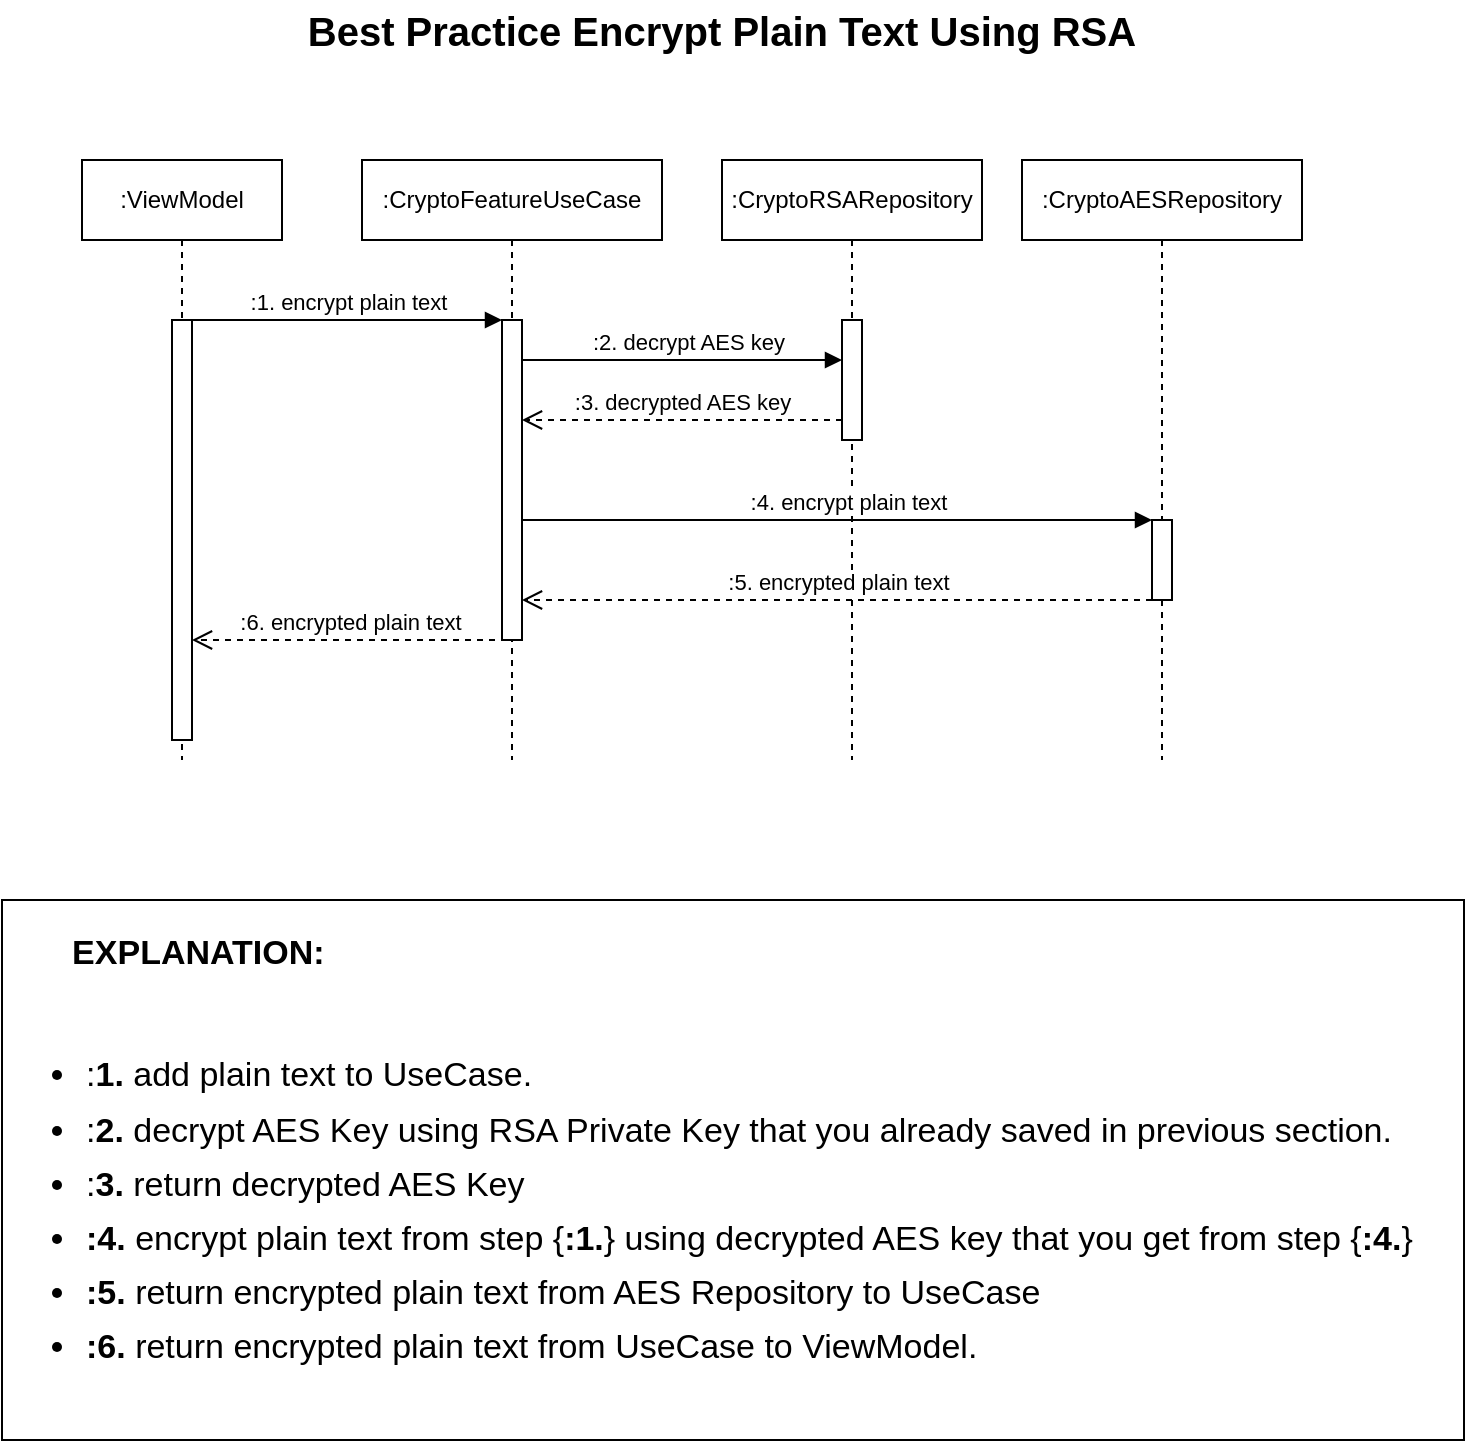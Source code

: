 <mxfile version="22.1.18" type="device">
  <diagram name="Page-1" id="2YBvvXClWsGukQMizWep">
    <mxGraphModel dx="1578" dy="1029" grid="1" gridSize="10" guides="1" tooltips="1" connect="1" arrows="1" fold="1" page="1" pageScale="1" pageWidth="850" pageHeight="1100" math="0" shadow="0">
      <root>
        <mxCell id="0" />
        <mxCell id="1" parent="0" />
        <mxCell id="zdvuHCyIY7IRIvCnZunm-2" value=":ViewModel" style="shape=umlLifeline;perimeter=lifelinePerimeter;whiteSpace=wrap;html=1;container=1;dropTarget=0;collapsible=0;recursiveResize=0;outlineConnect=0;portConstraint=eastwest;newEdgeStyle={&quot;curved&quot;:0,&quot;rounded&quot;:0};" vertex="1" parent="1">
          <mxGeometry x="100" y="130" width="100" height="300" as="geometry" />
        </mxCell>
        <mxCell id="zdvuHCyIY7IRIvCnZunm-3" value="" style="html=1;points=[[0,0,0,0,5],[0,1,0,0,-5],[1,0,0,0,5],[1,1,0,0,-5]];perimeter=orthogonalPerimeter;outlineConnect=0;targetShapes=umlLifeline;portConstraint=eastwest;newEdgeStyle={&quot;curved&quot;:0,&quot;rounded&quot;:0};" vertex="1" parent="zdvuHCyIY7IRIvCnZunm-2">
          <mxGeometry x="45" y="80" width="10" height="210" as="geometry" />
        </mxCell>
        <mxCell id="zdvuHCyIY7IRIvCnZunm-4" value=":CryptoFeatureUseCase" style="shape=umlLifeline;perimeter=lifelinePerimeter;whiteSpace=wrap;html=1;container=1;dropTarget=0;collapsible=0;recursiveResize=0;outlineConnect=0;portConstraint=eastwest;newEdgeStyle={&quot;curved&quot;:0,&quot;rounded&quot;:0};" vertex="1" parent="1">
          <mxGeometry x="240" y="130" width="150" height="300" as="geometry" />
        </mxCell>
        <mxCell id="zdvuHCyIY7IRIvCnZunm-6" value="" style="html=1;points=[[0,0,0,0,5],[0,1,0,0,-5],[1,0,0,0,5],[1,1,0,0,-5]];perimeter=orthogonalPerimeter;outlineConnect=0;targetShapes=umlLifeline;portConstraint=eastwest;newEdgeStyle={&quot;curved&quot;:0,&quot;rounded&quot;:0};" vertex="1" parent="zdvuHCyIY7IRIvCnZunm-4">
          <mxGeometry x="70" y="80" width="10" height="160" as="geometry" />
        </mxCell>
        <mxCell id="zdvuHCyIY7IRIvCnZunm-5" value=":CryptoRSARepository" style="shape=umlLifeline;perimeter=lifelinePerimeter;whiteSpace=wrap;html=1;container=1;dropTarget=0;collapsible=0;recursiveResize=0;outlineConnect=0;portConstraint=eastwest;newEdgeStyle={&quot;curved&quot;:0,&quot;rounded&quot;:0};" vertex="1" parent="1">
          <mxGeometry x="420" y="130" width="130" height="300" as="geometry" />
        </mxCell>
        <mxCell id="zdvuHCyIY7IRIvCnZunm-15" value="" style="html=1;points=[[0,0,0,0,5],[0,1,0,0,-5],[1,0,0,0,5],[1,1,0,0,-5]];perimeter=orthogonalPerimeter;outlineConnect=0;targetShapes=umlLifeline;portConstraint=eastwest;newEdgeStyle={&quot;curved&quot;:0,&quot;rounded&quot;:0};" vertex="1" parent="zdvuHCyIY7IRIvCnZunm-5">
          <mxGeometry x="60" y="80" width="10" height="60" as="geometry" />
        </mxCell>
        <mxCell id="zdvuHCyIY7IRIvCnZunm-13" value=":1. encrypt plain text" style="html=1;verticalAlign=bottom;endArrow=block;curved=0;rounded=0;" edge="1" parent="1">
          <mxGeometry width="80" relative="1" as="geometry">
            <mxPoint x="155" y="210" as="sourcePoint" />
            <mxPoint x="310" y="210" as="targetPoint" />
          </mxGeometry>
        </mxCell>
        <mxCell id="zdvuHCyIY7IRIvCnZunm-14" value=":2. decrypt AES key" style="html=1;verticalAlign=bottom;endArrow=block;curved=0;rounded=0;" edge="1" parent="1" target="zdvuHCyIY7IRIvCnZunm-15">
          <mxGeometry x="0.031" width="80" relative="1" as="geometry">
            <mxPoint x="320" y="230" as="sourcePoint" />
            <mxPoint x="475" y="230" as="targetPoint" />
            <mxPoint as="offset" />
          </mxGeometry>
        </mxCell>
        <mxCell id="zdvuHCyIY7IRIvCnZunm-16" value=":3. decrypted AES key" style="html=1;verticalAlign=bottom;endArrow=open;dashed=1;endSize=8;curved=0;rounded=0;" edge="1" parent="1" source="zdvuHCyIY7IRIvCnZunm-15">
          <mxGeometry relative="1" as="geometry">
            <mxPoint x="475" y="260" as="sourcePoint" />
            <mxPoint x="320" y="260" as="targetPoint" />
          </mxGeometry>
        </mxCell>
        <mxCell id="zdvuHCyIY7IRIvCnZunm-18" value=":CryptoAESRepository" style="shape=umlLifeline;perimeter=lifelinePerimeter;whiteSpace=wrap;html=1;container=1;dropTarget=0;collapsible=0;recursiveResize=0;outlineConnect=0;portConstraint=eastwest;newEdgeStyle={&quot;curved&quot;:0,&quot;rounded&quot;:0};" vertex="1" parent="1">
          <mxGeometry x="570" y="130" width="140" height="300" as="geometry" />
        </mxCell>
        <mxCell id="zdvuHCyIY7IRIvCnZunm-19" value="" style="html=1;points=[[0,0,0,0,5],[0,1,0,0,-5],[1,0,0,0,5],[1,1,0,0,-5]];perimeter=orthogonalPerimeter;outlineConnect=0;targetShapes=umlLifeline;portConstraint=eastwest;newEdgeStyle={&quot;curved&quot;:0,&quot;rounded&quot;:0};" vertex="1" parent="zdvuHCyIY7IRIvCnZunm-18">
          <mxGeometry x="65" y="180" width="10" height="40" as="geometry" />
        </mxCell>
        <mxCell id="zdvuHCyIY7IRIvCnZunm-20" value=":4. encrypt plain text" style="html=1;verticalAlign=bottom;endArrow=block;curved=0;rounded=0;" edge="1" parent="1" target="zdvuHCyIY7IRIvCnZunm-19">
          <mxGeometry x="0.033" width="80" relative="1" as="geometry">
            <mxPoint x="320" y="310" as="sourcePoint" />
            <mxPoint x="475" y="310" as="targetPoint" />
            <mxPoint as="offset" />
          </mxGeometry>
        </mxCell>
        <mxCell id="zdvuHCyIY7IRIvCnZunm-21" value=":5. encrypted plain text" style="html=1;verticalAlign=bottom;endArrow=open;dashed=1;endSize=8;curved=0;rounded=0;" edge="1" parent="1" target="zdvuHCyIY7IRIvCnZunm-6">
          <mxGeometry relative="1" as="geometry">
            <mxPoint x="635" y="350" as="sourcePoint" />
            <mxPoint x="480" y="350" as="targetPoint" />
          </mxGeometry>
        </mxCell>
        <mxCell id="zdvuHCyIY7IRIvCnZunm-22" value=":6. encrypted plain text" style="html=1;verticalAlign=bottom;endArrow=open;dashed=1;endSize=8;curved=0;rounded=0;" edge="1" parent="1" target="zdvuHCyIY7IRIvCnZunm-3">
          <mxGeometry x="-0.001" relative="1" as="geometry">
            <mxPoint x="312.5" y="370" as="sourcePoint" />
            <mxPoint x="180" y="370" as="targetPoint" />
            <mxPoint as="offset" />
          </mxGeometry>
        </mxCell>
        <mxCell id="zdvuHCyIY7IRIvCnZunm-23" value="&lt;font style=&quot;font-size: 20px;&quot;&gt;&lt;b&gt;Best Practice Encrypt Plain Text Using RSA&lt;/b&gt;&lt;/font&gt;" style="text;html=1;strokeColor=none;fillColor=none;align=center;verticalAlign=middle;whiteSpace=wrap;rounded=0;" vertex="1" parent="1">
          <mxGeometry x="170" y="50" width="500" height="30" as="geometry" />
        </mxCell>
        <mxCell id="zdvuHCyIY7IRIvCnZunm-24" value="&lt;font style=&quot;font-size: 17px;&quot;&gt;&lt;b style=&quot;&quot;&gt;&amp;nbsp; &amp;nbsp; &amp;nbsp; &amp;nbsp;EXPLANATION&lt;span style=&quot;background-color: rgb(255, 255, 255);&quot;&gt;:&lt;/span&gt;&lt;br&gt;&lt;/b&gt;&lt;br&gt;&lt;ul style=&quot;background-color: rgb(255, 255, 255); line-height: 160%;&quot;&gt;&lt;li style=&quot;&quot;&gt;:&lt;b&gt;1.&lt;/b&gt; add plain text to UseCase.&lt;/li&gt;&lt;li style=&quot;border-color: var(--border-color);&quot;&gt;:&lt;b style=&quot;border-color: var(--border-color);&quot;&gt;2.&lt;/b&gt;&amp;nbsp;decrypt AES Key using RSA Private Key that you already saved in previous section.&lt;/li&gt;&lt;li style=&quot;&quot;&gt;:&lt;b&gt;3.&lt;/b&gt; return decrypted AES Key&lt;/li&gt;&lt;li style=&quot;&quot;&gt;&lt;b&gt;:4.&lt;/b&gt; encrypt plain text from step {&lt;b&gt;:1.&lt;/b&gt;} using decrypted AES key that you get from step {&lt;b&gt;:4.&lt;/b&gt;}&lt;/li&gt;&lt;li style=&quot;&quot;&gt;&lt;b&gt;:5. &lt;/b&gt;return encrypted plain text from AES Repository to UseCase&lt;/li&gt;&lt;li style=&quot;&quot;&gt;&lt;b style=&quot;&quot;&gt;:6. &lt;/b&gt;return encrypted plain text from UseCase to ViewModel.&lt;/li&gt;&lt;/ul&gt;&lt;/font&gt;" style="text;html=1;align=left;verticalAlign=middle;whiteSpace=wrap;rounded=0;fillColor=#ffffff;strokeColor=default;" vertex="1" parent="1">
          <mxGeometry x="60" y="500" width="731" height="270" as="geometry" />
        </mxCell>
      </root>
    </mxGraphModel>
  </diagram>
</mxfile>
